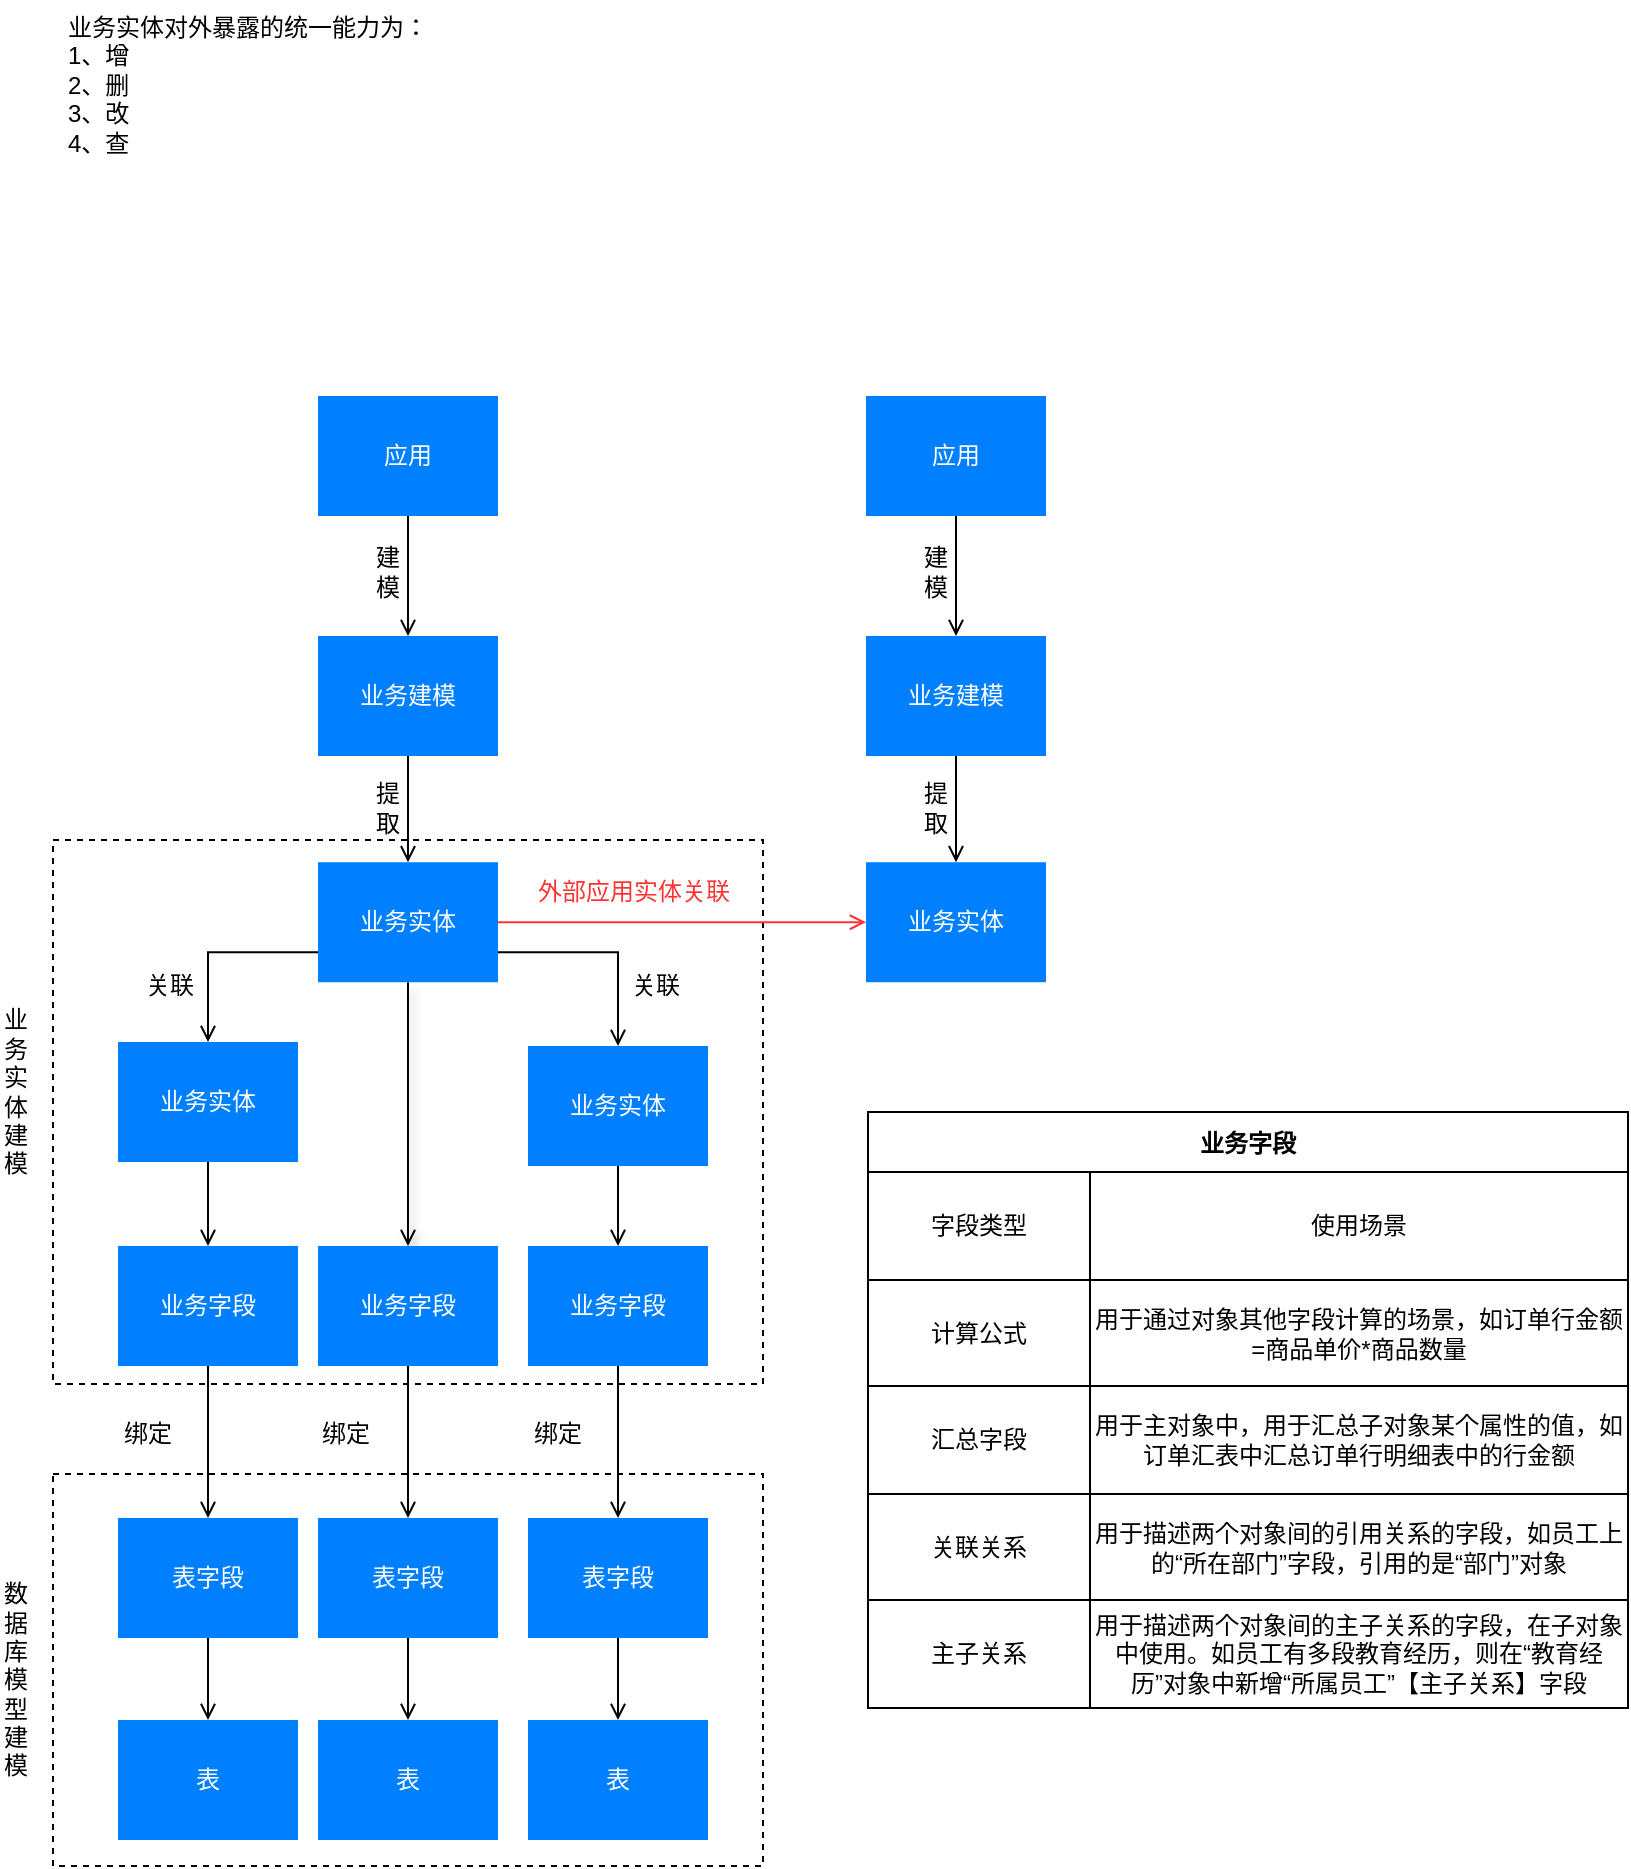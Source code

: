 <mxfile version="20.2.3" type="github">
  <diagram id="jyd061q0N29AtwrCHNUj" name="业务建模">
    <mxGraphModel dx="-343" dy="252" grid="0" gridSize="10" guides="1" tooltips="1" connect="1" arrows="1" fold="1" page="1" pageScale="1" pageWidth="827" pageHeight="1169" math="0" shadow="0">
      <root>
        <mxCell id="0" />
        <mxCell id="1" parent="0" />
        <mxCell id="Q6h7FlRFn7NbS-6PQY-o-3" value="" style="rounded=0;whiteSpace=wrap;html=1;dashed=1;" vertex="1" parent="1">
          <mxGeometry x="863.5" y="437" width="355" height="272" as="geometry" />
        </mxCell>
        <mxCell id="Q6h7FlRFn7NbS-6PQY-o-1" value="" style="rounded=0;whiteSpace=wrap;html=1;dashed=1;" vertex="1" parent="1">
          <mxGeometry x="863.5" y="754" width="355" height="196" as="geometry" />
        </mxCell>
        <mxCell id="0eqRUm81GAXf0bMq9a5D-3" style="edgeStyle=orthogonalEdgeStyle;rounded=0;orthogonalLoop=1;jettySize=auto;html=1;exitX=0.5;exitY=1;exitDx=0;exitDy=0;endArrow=open;endFill=0;" parent="1" source="0eqRUm81GAXf0bMq9a5D-1" target="0eqRUm81GAXf0bMq9a5D-2" edge="1">
          <mxGeometry relative="1" as="geometry" />
        </mxCell>
        <mxCell id="0eqRUm81GAXf0bMq9a5D-1" value="&lt;font color=&quot;#ffffff&quot;&gt;业务建模&lt;/font&gt;" style="rounded=0;whiteSpace=wrap;html=1;fillColor=#007FFF;strokeColor=none;" parent="1" vertex="1">
          <mxGeometry x="996" y="335" width="90" height="60" as="geometry" />
        </mxCell>
        <mxCell id="wdmTi_9Xw0bsXk3dd9Mw-13" style="edgeStyle=orthogonalEdgeStyle;rounded=0;orthogonalLoop=1;jettySize=auto;html=1;fontSize=20;endArrow=open;endFill=0;exitX=0;exitY=0.75;exitDx=0;exitDy=0;" parent="1" source="0eqRUm81GAXf0bMq9a5D-2" target="wdmTi_9Xw0bsXk3dd9Mw-12" edge="1">
          <mxGeometry relative="1" as="geometry" />
        </mxCell>
        <mxCell id="wdmTi_9Xw0bsXk3dd9Mw-16" style="edgeStyle=orthogonalEdgeStyle;rounded=0;orthogonalLoop=1;jettySize=auto;html=1;exitX=1;exitY=0.5;exitDx=0;exitDy=0;fontSize=12;endArrow=open;endFill=0;fontColor=#FF3333;strokeColor=#FF3333;" parent="1" source="0eqRUm81GAXf0bMq9a5D-2" target="wdmTi_9Xw0bsXk3dd9Mw-5" edge="1">
          <mxGeometry relative="1" as="geometry" />
        </mxCell>
        <mxCell id="wdmTi_9Xw0bsXk3dd9Mw-17" style="edgeStyle=orthogonalEdgeStyle;rounded=0;orthogonalLoop=1;jettySize=auto;html=1;exitX=1;exitY=0.75;exitDx=0;exitDy=0;entryX=0.5;entryY=0;entryDx=0;entryDy=0;fontSize=12;endArrow=open;endFill=0;" parent="1" source="0eqRUm81GAXf0bMq9a5D-2" target="wdmTi_9Xw0bsXk3dd9Mw-15" edge="1">
          <mxGeometry relative="1" as="geometry" />
        </mxCell>
        <mxCell id="wdmTi_9Xw0bsXk3dd9Mw-28" style="edgeStyle=orthogonalEdgeStyle;rounded=0;orthogonalLoop=1;jettySize=auto;html=1;exitX=0.5;exitY=1;exitDx=0;exitDy=0;shadow=1;fontSize=12;fontColor=#FF3333;endArrow=open;endFill=0;strokeColor=#000000;" parent="1" source="0eqRUm81GAXf0bMq9a5D-2" target="wdmTi_9Xw0bsXk3dd9Mw-22" edge="1">
          <mxGeometry relative="1" as="geometry" />
        </mxCell>
        <mxCell id="0eqRUm81GAXf0bMq9a5D-2" value="&lt;font color=&quot;#ffffff&quot;&gt;业务实体&lt;/font&gt;" style="rounded=0;whiteSpace=wrap;html=1;fillColor=#007FFF;strokeColor=none;" parent="1" vertex="1">
          <mxGeometry x="996" y="448.12" width="90" height="60" as="geometry" />
        </mxCell>
        <mxCell id="0eqRUm81GAXf0bMq9a5D-4" value="提取" style="text;html=1;strokeColor=none;fillColor=none;align=center;verticalAlign=middle;whiteSpace=wrap;rounded=0;" parent="1" vertex="1">
          <mxGeometry x="1022" y="395" width="18" height="51" as="geometry" />
        </mxCell>
        <mxCell id="0eqRUm81GAXf0bMq9a5D-8" style="edgeStyle=orthogonalEdgeStyle;rounded=0;orthogonalLoop=1;jettySize=auto;html=1;entryX=0.5;entryY=0;entryDx=0;entryDy=0;endArrow=open;endFill=0;" parent="1" source="0eqRUm81GAXf0bMq9a5D-7" target="0eqRUm81GAXf0bMq9a5D-1" edge="1">
          <mxGeometry relative="1" as="geometry" />
        </mxCell>
        <mxCell id="0eqRUm81GAXf0bMq9a5D-7" value="&lt;font color=&quot;#ffffff&quot;&gt;应用&lt;/font&gt;" style="rounded=0;whiteSpace=wrap;html=1;fillColor=#007FFF;strokeColor=none;" parent="1" vertex="1">
          <mxGeometry x="996" y="215" width="90" height="60" as="geometry" />
        </mxCell>
        <mxCell id="0eqRUm81GAXf0bMq9a5D-9" value="建模" style="text;html=1;strokeColor=none;fillColor=none;align=center;verticalAlign=middle;whiteSpace=wrap;rounded=0;" parent="1" vertex="1">
          <mxGeometry x="1022" y="277" width="18" height="51" as="geometry" />
        </mxCell>
        <mxCell id="wdmTi_9Xw0bsXk3dd9Mw-2" style="edgeStyle=orthogonalEdgeStyle;rounded=0;orthogonalLoop=1;jettySize=auto;html=1;exitX=0.5;exitY=1;exitDx=0;exitDy=0;endArrow=open;endFill=0;" parent="1" source="wdmTi_9Xw0bsXk3dd9Mw-3" target="wdmTi_9Xw0bsXk3dd9Mw-5" edge="1">
          <mxGeometry relative="1" as="geometry" />
        </mxCell>
        <mxCell id="wdmTi_9Xw0bsXk3dd9Mw-3" value="&lt;font color=&quot;#ffffff&quot;&gt;业务建模&lt;/font&gt;" style="rounded=0;whiteSpace=wrap;html=1;fillColor=#007FFF;strokeColor=none;" parent="1" vertex="1">
          <mxGeometry x="1270" y="335" width="90" height="60" as="geometry" />
        </mxCell>
        <mxCell id="wdmTi_9Xw0bsXk3dd9Mw-5" value="&lt;font color=&quot;#ffffff&quot;&gt;业务实体&lt;/font&gt;" style="rounded=0;whiteSpace=wrap;html=1;fillColor=#007FFF;strokeColor=none;" parent="1" vertex="1">
          <mxGeometry x="1270" y="448.12" width="90" height="60" as="geometry" />
        </mxCell>
        <mxCell id="wdmTi_9Xw0bsXk3dd9Mw-6" value="提取" style="text;html=1;strokeColor=none;fillColor=none;align=center;verticalAlign=middle;whiteSpace=wrap;rounded=0;" parent="1" vertex="1">
          <mxGeometry x="1296" y="395" width="18" height="51" as="geometry" />
        </mxCell>
        <mxCell id="wdmTi_9Xw0bsXk3dd9Mw-8" style="edgeStyle=orthogonalEdgeStyle;rounded=0;orthogonalLoop=1;jettySize=auto;html=1;entryX=0.5;entryY=0;entryDx=0;entryDy=0;endArrow=open;endFill=0;" parent="1" source="wdmTi_9Xw0bsXk3dd9Mw-9" target="wdmTi_9Xw0bsXk3dd9Mw-3" edge="1">
          <mxGeometry relative="1" as="geometry" />
        </mxCell>
        <mxCell id="wdmTi_9Xw0bsXk3dd9Mw-9" value="&lt;font color=&quot;#ffffff&quot;&gt;应用&lt;/font&gt;" style="rounded=0;whiteSpace=wrap;html=1;fillColor=#007FFF;strokeColor=none;" parent="1" vertex="1">
          <mxGeometry x="1270" y="215" width="90" height="60" as="geometry" />
        </mxCell>
        <mxCell id="wdmTi_9Xw0bsXk3dd9Mw-10" value="建模" style="text;html=1;strokeColor=none;fillColor=none;align=center;verticalAlign=middle;whiteSpace=wrap;rounded=0;" parent="1" vertex="1">
          <mxGeometry x="1296" y="277" width="18" height="51" as="geometry" />
        </mxCell>
        <mxCell id="wdmTi_9Xw0bsXk3dd9Mw-27" style="edgeStyle=orthogonalEdgeStyle;rounded=0;orthogonalLoop=1;jettySize=auto;html=1;exitX=0.5;exitY=1;exitDx=0;exitDy=0;shadow=0;fontSize=12;fontColor=#FF3333;endArrow=open;endFill=0;strokeColor=#000000;" parent="1" source="wdmTi_9Xw0bsXk3dd9Mw-12" target="wdmTi_9Xw0bsXk3dd9Mw-21" edge="1">
          <mxGeometry relative="1" as="geometry" />
        </mxCell>
        <mxCell id="wdmTi_9Xw0bsXk3dd9Mw-12" value="&lt;font color=&quot;#ffffff&quot;&gt;业务实体&lt;/font&gt;" style="rounded=0;whiteSpace=wrap;html=1;fillColor=#007FFF;strokeColor=none;" parent="1" vertex="1">
          <mxGeometry x="896" y="538" width="90" height="60" as="geometry" />
        </mxCell>
        <mxCell id="wdmTi_9Xw0bsXk3dd9Mw-14" value="关联" style="text;html=1;strokeColor=none;fillColor=none;align=center;verticalAlign=middle;whiteSpace=wrap;rounded=0;fontSize=12;" parent="1" vertex="1">
          <mxGeometry x="903" y="495" width="38" height="30" as="geometry" />
        </mxCell>
        <mxCell id="wdmTi_9Xw0bsXk3dd9Mw-29" style="edgeStyle=orthogonalEdgeStyle;rounded=0;orthogonalLoop=1;jettySize=auto;html=1;exitX=0.5;exitY=1;exitDx=0;exitDy=0;shadow=0;fontSize=12;fontColor=#FF3333;endArrow=open;endFill=0;strokeColor=#000000;" parent="1" source="wdmTi_9Xw0bsXk3dd9Mw-15" target="wdmTi_9Xw0bsXk3dd9Mw-23" edge="1">
          <mxGeometry relative="1" as="geometry" />
        </mxCell>
        <mxCell id="wdmTi_9Xw0bsXk3dd9Mw-15" value="&lt;font color=&quot;#ffffff&quot;&gt;业务实体&lt;/font&gt;" style="rounded=0;whiteSpace=wrap;html=1;fillColor=#007FFF;strokeColor=none;" parent="1" vertex="1">
          <mxGeometry x="1101" y="540" width="90" height="60" as="geometry" />
        </mxCell>
        <mxCell id="wdmTi_9Xw0bsXk3dd9Mw-18" value="关联" style="text;html=1;strokeColor=none;fillColor=none;align=center;verticalAlign=middle;whiteSpace=wrap;rounded=0;fontSize=12;" parent="1" vertex="1">
          <mxGeometry x="1146" y="495" width="38" height="30" as="geometry" />
        </mxCell>
        <mxCell id="wdmTi_9Xw0bsXk3dd9Mw-19" value="业务实体对外暴露的统一能力为：&lt;br&gt;1、增&lt;br&gt;2、删&lt;br&gt;3、改&lt;br&gt;4、查" style="text;html=1;strokeColor=none;fillColor=none;align=left;verticalAlign=top;whiteSpace=wrap;rounded=0;fontSize=12;horizontal=1;" parent="1" vertex="1">
          <mxGeometry x="869" y="17" width="701" height="82" as="geometry" />
        </mxCell>
        <mxCell id="wdmTi_9Xw0bsXk3dd9Mw-35" style="edgeStyle=orthogonalEdgeStyle;rounded=0;orthogonalLoop=1;jettySize=auto;html=1;shadow=0;fontSize=12;fontColor=#FF3333;endArrow=open;endFill=0;strokeColor=#000000;" parent="1" source="wdmTi_9Xw0bsXk3dd9Mw-21" target="wdmTi_9Xw0bsXk3dd9Mw-31" edge="1">
          <mxGeometry relative="1" as="geometry" />
        </mxCell>
        <mxCell id="wdmTi_9Xw0bsXk3dd9Mw-21" value="&lt;font color=&quot;#ffffff&quot;&gt;业务字段&lt;/font&gt;" style="rounded=0;whiteSpace=wrap;html=1;fillColor=#007FFF;strokeColor=none;" parent="1" vertex="1">
          <mxGeometry x="896" y="640" width="90" height="60" as="geometry" />
        </mxCell>
        <mxCell id="wdmTi_9Xw0bsXk3dd9Mw-34" style="edgeStyle=orthogonalEdgeStyle;rounded=0;orthogonalLoop=1;jettySize=auto;html=1;exitX=0.5;exitY=1;exitDx=0;exitDy=0;shadow=0;fontSize=12;fontColor=#FF3333;endArrow=open;endFill=0;strokeColor=#000000;" parent="1" source="wdmTi_9Xw0bsXk3dd9Mw-22" target="wdmTi_9Xw0bsXk3dd9Mw-30" edge="1">
          <mxGeometry relative="1" as="geometry" />
        </mxCell>
        <mxCell id="wdmTi_9Xw0bsXk3dd9Mw-22" value="&lt;font color=&quot;#ffffff&quot;&gt;业务字段&lt;/font&gt;" style="rounded=0;whiteSpace=wrap;html=1;fillColor=#007FFF;strokeColor=none;" parent="1" vertex="1">
          <mxGeometry x="996" y="640" width="90" height="60" as="geometry" />
        </mxCell>
        <mxCell id="wdmTi_9Xw0bsXk3dd9Mw-33" style="edgeStyle=orthogonalEdgeStyle;rounded=0;orthogonalLoop=1;jettySize=auto;html=1;exitX=0.5;exitY=1;exitDx=0;exitDy=0;shadow=0;fontSize=12;fontColor=#FF3333;endArrow=open;endFill=0;strokeColor=#000000;" parent="1" source="wdmTi_9Xw0bsXk3dd9Mw-23" target="wdmTi_9Xw0bsXk3dd9Mw-32" edge="1">
          <mxGeometry relative="1" as="geometry" />
        </mxCell>
        <mxCell id="wdmTi_9Xw0bsXk3dd9Mw-23" value="&lt;font color=&quot;#ffffff&quot;&gt;业务字段&lt;/font&gt;" style="rounded=0;whiteSpace=wrap;html=1;fillColor=#007FFF;strokeColor=none;" parent="1" vertex="1">
          <mxGeometry x="1101" y="640" width="90" height="60" as="geometry" />
        </mxCell>
        <mxCell id="wdmTi_9Xw0bsXk3dd9Mw-40" style="edgeStyle=orthogonalEdgeStyle;rounded=0;orthogonalLoop=1;jettySize=auto;html=1;exitX=0.5;exitY=1;exitDx=0;exitDy=0;entryX=0.5;entryY=0;entryDx=0;entryDy=0;shadow=0;fontSize=12;fontColor=#FF3333;endArrow=open;endFill=0;strokeColor=#000000;" parent="1" source="wdmTi_9Xw0bsXk3dd9Mw-30" target="wdmTi_9Xw0bsXk3dd9Mw-38" edge="1">
          <mxGeometry relative="1" as="geometry" />
        </mxCell>
        <mxCell id="wdmTi_9Xw0bsXk3dd9Mw-30" value="&lt;font color=&quot;#ffffff&quot;&gt;表字段&lt;/font&gt;" style="rounded=0;whiteSpace=wrap;html=1;fillColor=#007FFF;strokeColor=none;" parent="1" vertex="1">
          <mxGeometry x="996" y="776" width="90" height="60" as="geometry" />
        </mxCell>
        <mxCell id="wdmTi_9Xw0bsXk3dd9Mw-37" style="edgeStyle=orthogonalEdgeStyle;rounded=0;orthogonalLoop=1;jettySize=auto;html=1;exitX=0.5;exitY=1;exitDx=0;exitDy=0;shadow=0;fontSize=12;fontColor=#FF3333;endArrow=open;endFill=0;strokeColor=#000000;" parent="1" source="wdmTi_9Xw0bsXk3dd9Mw-31" target="wdmTi_9Xw0bsXk3dd9Mw-36" edge="1">
          <mxGeometry relative="1" as="geometry" />
        </mxCell>
        <mxCell id="wdmTi_9Xw0bsXk3dd9Mw-31" value="&lt;font color=&quot;#ffffff&quot;&gt;表字段&lt;/font&gt;" style="rounded=0;whiteSpace=wrap;html=1;fillColor=#007FFF;strokeColor=none;" parent="1" vertex="1">
          <mxGeometry x="896" y="776" width="90" height="60" as="geometry" />
        </mxCell>
        <mxCell id="wdmTi_9Xw0bsXk3dd9Mw-41" style="edgeStyle=orthogonalEdgeStyle;rounded=0;orthogonalLoop=1;jettySize=auto;html=1;exitX=0.5;exitY=1;exitDx=0;exitDy=0;entryX=0.5;entryY=0;entryDx=0;entryDy=0;shadow=0;fontSize=12;fontColor=#FF3333;endArrow=open;endFill=0;strokeColor=#000000;" parent="1" source="wdmTi_9Xw0bsXk3dd9Mw-32" target="wdmTi_9Xw0bsXk3dd9Mw-39" edge="1">
          <mxGeometry relative="1" as="geometry" />
        </mxCell>
        <mxCell id="wdmTi_9Xw0bsXk3dd9Mw-32" value="&lt;font color=&quot;#ffffff&quot;&gt;表字段&lt;/font&gt;" style="rounded=0;whiteSpace=wrap;html=1;fillColor=#007FFF;strokeColor=none;" parent="1" vertex="1">
          <mxGeometry x="1101" y="776" width="90" height="60" as="geometry" />
        </mxCell>
        <mxCell id="wdmTi_9Xw0bsXk3dd9Mw-36" value="&lt;font color=&quot;#ffffff&quot;&gt;表&lt;/font&gt;" style="rounded=0;whiteSpace=wrap;html=1;fillColor=#007FFF;strokeColor=none;" parent="1" vertex="1">
          <mxGeometry x="896" y="877" width="90" height="60" as="geometry" />
        </mxCell>
        <mxCell id="wdmTi_9Xw0bsXk3dd9Mw-38" value="&lt;font color=&quot;#ffffff&quot;&gt;表&lt;/font&gt;" style="rounded=0;whiteSpace=wrap;html=1;fillColor=#007FFF;strokeColor=none;" parent="1" vertex="1">
          <mxGeometry x="996" y="877" width="90" height="60" as="geometry" />
        </mxCell>
        <mxCell id="wdmTi_9Xw0bsXk3dd9Mw-39" value="&lt;font color=&quot;#ffffff&quot;&gt;表&lt;/font&gt;" style="rounded=0;whiteSpace=wrap;html=1;fillColor=#007FFF;strokeColor=none;" parent="1" vertex="1">
          <mxGeometry x="1101" y="877" width="90" height="60" as="geometry" />
        </mxCell>
        <mxCell id="wdmTi_9Xw0bsXk3dd9Mw-43" value="外部应用实体关联" style="text;html=1;strokeColor=none;fillColor=none;align=center;verticalAlign=middle;whiteSpace=wrap;rounded=0;fontSize=12;fontColor=#FF3333;" parent="1" vertex="1">
          <mxGeometry x="1104" y="448.12" width="100" height="30" as="geometry" />
        </mxCell>
        <mxCell id="Q6h7FlRFn7NbS-6PQY-o-2" value="数据库模型建模" style="text;html=1;strokeColor=none;fillColor=none;align=center;verticalAlign=middle;whiteSpace=wrap;rounded=0;dashed=1;" vertex="1" parent="1">
          <mxGeometry x="837" y="802" width="16" height="109" as="geometry" />
        </mxCell>
        <mxCell id="Q6h7FlRFn7NbS-6PQY-o-4" value="业务实体建模" style="text;html=1;strokeColor=none;fillColor=none;align=center;verticalAlign=middle;whiteSpace=wrap;rounded=0;dashed=1;" vertex="1" parent="1">
          <mxGeometry x="837" y="508.12" width="16" height="109" as="geometry" />
        </mxCell>
        <mxCell id="Q6h7FlRFn7NbS-6PQY-o-5" value="绑定" style="text;html=1;strokeColor=none;fillColor=none;align=center;verticalAlign=middle;whiteSpace=wrap;rounded=0;dashed=1;" vertex="1" parent="1">
          <mxGeometry x="881" y="719" width="60" height="30" as="geometry" />
        </mxCell>
        <mxCell id="Q6h7FlRFn7NbS-6PQY-o-6" value="绑定" style="text;html=1;strokeColor=none;fillColor=none;align=center;verticalAlign=middle;whiteSpace=wrap;rounded=0;dashed=1;" vertex="1" parent="1">
          <mxGeometry x="980" y="719" width="60" height="30" as="geometry" />
        </mxCell>
        <mxCell id="Q6h7FlRFn7NbS-6PQY-o-7" value="绑定" style="text;html=1;strokeColor=none;fillColor=none;align=center;verticalAlign=middle;whiteSpace=wrap;rounded=0;dashed=1;" vertex="1" parent="1">
          <mxGeometry x="1086" y="719" width="60" height="30" as="geometry" />
        </mxCell>
        <mxCell id="Q6h7FlRFn7NbS-6PQY-o-8" value="业务字段" style="shape=table;startSize=30;container=1;collapsible=0;childLayout=tableLayout;fontStyle=1;align=center;strokeColor=default;" vertex="1" parent="1">
          <mxGeometry x="1271" y="573" width="380" height="298" as="geometry" />
        </mxCell>
        <mxCell id="Q6h7FlRFn7NbS-6PQY-o-9" value="" style="shape=tableRow;horizontal=0;startSize=0;swimlaneHead=0;swimlaneBody=0;top=0;left=0;bottom=0;right=0;collapsible=0;dropTarget=0;fillColor=none;points=[[0,0.5],[1,0.5]];portConstraint=eastwest;dashed=1;strokeColor=default;" vertex="1" parent="Q6h7FlRFn7NbS-6PQY-o-8">
          <mxGeometry y="30" width="380" height="54" as="geometry" />
        </mxCell>
        <mxCell id="Q6h7FlRFn7NbS-6PQY-o-10" value="字段类型" style="shape=partialRectangle;html=1;whiteSpace=wrap;connectable=0;fillColor=none;top=0;left=0;bottom=0;right=0;overflow=hidden;dashed=1;strokeColor=default;" vertex="1" parent="Q6h7FlRFn7NbS-6PQY-o-9">
          <mxGeometry width="111" height="54" as="geometry">
            <mxRectangle width="111" height="54" as="alternateBounds" />
          </mxGeometry>
        </mxCell>
        <mxCell id="Q6h7FlRFn7NbS-6PQY-o-11" value="使用场景" style="shape=partialRectangle;html=1;whiteSpace=wrap;connectable=0;fillColor=none;top=0;left=0;bottom=0;right=0;overflow=hidden;dashed=1;strokeColor=default;" vertex="1" parent="Q6h7FlRFn7NbS-6PQY-o-9">
          <mxGeometry x="111" width="269" height="54" as="geometry">
            <mxRectangle width="269" height="54" as="alternateBounds" />
          </mxGeometry>
        </mxCell>
        <mxCell id="Q6h7FlRFn7NbS-6PQY-o-13" value="" style="shape=tableRow;horizontal=0;startSize=0;swimlaneHead=0;swimlaneBody=0;top=0;left=0;bottom=0;right=0;collapsible=0;dropTarget=0;fillColor=none;points=[[0,0.5],[1,0.5]];portConstraint=eastwest;dashed=1;strokeColor=default;" vertex="1" parent="Q6h7FlRFn7NbS-6PQY-o-8">
          <mxGeometry y="84" width="380" height="53" as="geometry" />
        </mxCell>
        <mxCell id="Q6h7FlRFn7NbS-6PQY-o-14" value="计算公式" style="shape=partialRectangle;html=1;whiteSpace=wrap;connectable=0;fillColor=none;top=0;left=0;bottom=0;right=0;overflow=hidden;dashed=1;strokeColor=default;" vertex="1" parent="Q6h7FlRFn7NbS-6PQY-o-13">
          <mxGeometry width="111" height="53" as="geometry">
            <mxRectangle width="111" height="53" as="alternateBounds" />
          </mxGeometry>
        </mxCell>
        <mxCell id="Q6h7FlRFn7NbS-6PQY-o-15" value="用于通过对象其他字段计算的场景，如订单行金额=商品单价*商品数量" style="shape=partialRectangle;html=1;whiteSpace=wrap;connectable=0;fillColor=none;top=0;left=0;bottom=0;right=0;overflow=hidden;dashed=1;strokeColor=default;" vertex="1" parent="Q6h7FlRFn7NbS-6PQY-o-13">
          <mxGeometry x="111" width="269" height="53" as="geometry">
            <mxRectangle width="269" height="53" as="alternateBounds" />
          </mxGeometry>
        </mxCell>
        <mxCell id="Q6h7FlRFn7NbS-6PQY-o-17" value="" style="shape=tableRow;horizontal=0;startSize=0;swimlaneHead=0;swimlaneBody=0;top=0;left=0;bottom=0;right=0;collapsible=0;dropTarget=0;fillColor=none;points=[[0,0.5],[1,0.5]];portConstraint=eastwest;dashed=1;strokeColor=default;" vertex="1" parent="Q6h7FlRFn7NbS-6PQY-o-8">
          <mxGeometry y="137" width="380" height="54" as="geometry" />
        </mxCell>
        <mxCell id="Q6h7FlRFn7NbS-6PQY-o-18" value="汇总字段" style="shape=partialRectangle;html=1;whiteSpace=wrap;connectable=0;fillColor=none;top=0;left=0;bottom=0;right=0;overflow=hidden;dashed=1;strokeColor=default;" vertex="1" parent="Q6h7FlRFn7NbS-6PQY-o-17">
          <mxGeometry width="111" height="54" as="geometry">
            <mxRectangle width="111" height="54" as="alternateBounds" />
          </mxGeometry>
        </mxCell>
        <mxCell id="Q6h7FlRFn7NbS-6PQY-o-19" value="用于主对象中，用于汇总子对象某个属性的值，如订单汇表中汇总订单行明细表中的行金额" style="shape=partialRectangle;html=1;whiteSpace=wrap;connectable=0;fillColor=none;top=0;left=0;bottom=0;right=0;overflow=hidden;dashed=1;strokeColor=default;" vertex="1" parent="Q6h7FlRFn7NbS-6PQY-o-17">
          <mxGeometry x="111" width="269" height="54" as="geometry">
            <mxRectangle width="269" height="54" as="alternateBounds" />
          </mxGeometry>
        </mxCell>
        <mxCell id="Q6h7FlRFn7NbS-6PQY-o-21" value="" style="shape=tableRow;horizontal=0;startSize=0;swimlaneHead=0;swimlaneBody=0;top=0;left=0;bottom=0;right=0;collapsible=0;dropTarget=0;fillColor=none;points=[[0,0.5],[1,0.5]];portConstraint=eastwest;dashed=1;strokeColor=default;" vertex="1" parent="Q6h7FlRFn7NbS-6PQY-o-8">
          <mxGeometry y="191" width="380" height="53" as="geometry" />
        </mxCell>
        <mxCell id="Q6h7FlRFn7NbS-6PQY-o-22" value="关联关系" style="shape=partialRectangle;html=1;whiteSpace=wrap;connectable=0;fillColor=none;top=0;left=0;bottom=0;right=0;overflow=hidden;dashed=1;strokeColor=default;" vertex="1" parent="Q6h7FlRFn7NbS-6PQY-o-21">
          <mxGeometry width="111" height="53" as="geometry">
            <mxRectangle width="111" height="53" as="alternateBounds" />
          </mxGeometry>
        </mxCell>
        <mxCell id="Q6h7FlRFn7NbS-6PQY-o-23" value="用于描述两个对象间的引用关系的字段，如员工上的“所在部门”字段，引用的是“部门”对象" style="shape=partialRectangle;html=1;whiteSpace=wrap;connectable=0;fillColor=none;top=0;left=0;bottom=0;right=0;overflow=hidden;dashed=1;strokeColor=default;" vertex="1" parent="Q6h7FlRFn7NbS-6PQY-o-21">
          <mxGeometry x="111" width="269" height="53" as="geometry">
            <mxRectangle width="269" height="53" as="alternateBounds" />
          </mxGeometry>
        </mxCell>
        <mxCell id="Q6h7FlRFn7NbS-6PQY-o-24" style="shape=tableRow;horizontal=0;startSize=0;swimlaneHead=0;swimlaneBody=0;top=0;left=0;bottom=0;right=0;collapsible=0;dropTarget=0;fillColor=none;points=[[0,0.5],[1,0.5]];portConstraint=eastwest;dashed=1;strokeColor=default;" vertex="1" parent="Q6h7FlRFn7NbS-6PQY-o-8">
          <mxGeometry y="244" width="380" height="54" as="geometry" />
        </mxCell>
        <mxCell id="Q6h7FlRFn7NbS-6PQY-o-25" value="主子关系" style="shape=partialRectangle;html=1;whiteSpace=wrap;connectable=0;fillColor=none;top=0;left=0;bottom=0;right=0;overflow=hidden;dashed=1;strokeColor=default;" vertex="1" parent="Q6h7FlRFn7NbS-6PQY-o-24">
          <mxGeometry width="111" height="54" as="geometry">
            <mxRectangle width="111" height="54" as="alternateBounds" />
          </mxGeometry>
        </mxCell>
        <mxCell id="Q6h7FlRFn7NbS-6PQY-o-26" value="用于描述两个对象间的主子关系的字段，在子对象中使用。如员工有多段教育经历，则在“教育经历”对象中新增“所属员工”【主子关系】字段" style="shape=partialRectangle;html=1;whiteSpace=wrap;connectable=0;fillColor=none;top=0;left=0;bottom=0;right=0;overflow=hidden;dashed=1;strokeColor=default;" vertex="1" parent="Q6h7FlRFn7NbS-6PQY-o-24">
          <mxGeometry x="111" width="269" height="54" as="geometry">
            <mxRectangle width="269" height="54" as="alternateBounds" />
          </mxGeometry>
        </mxCell>
      </root>
    </mxGraphModel>
  </diagram>
</mxfile>
